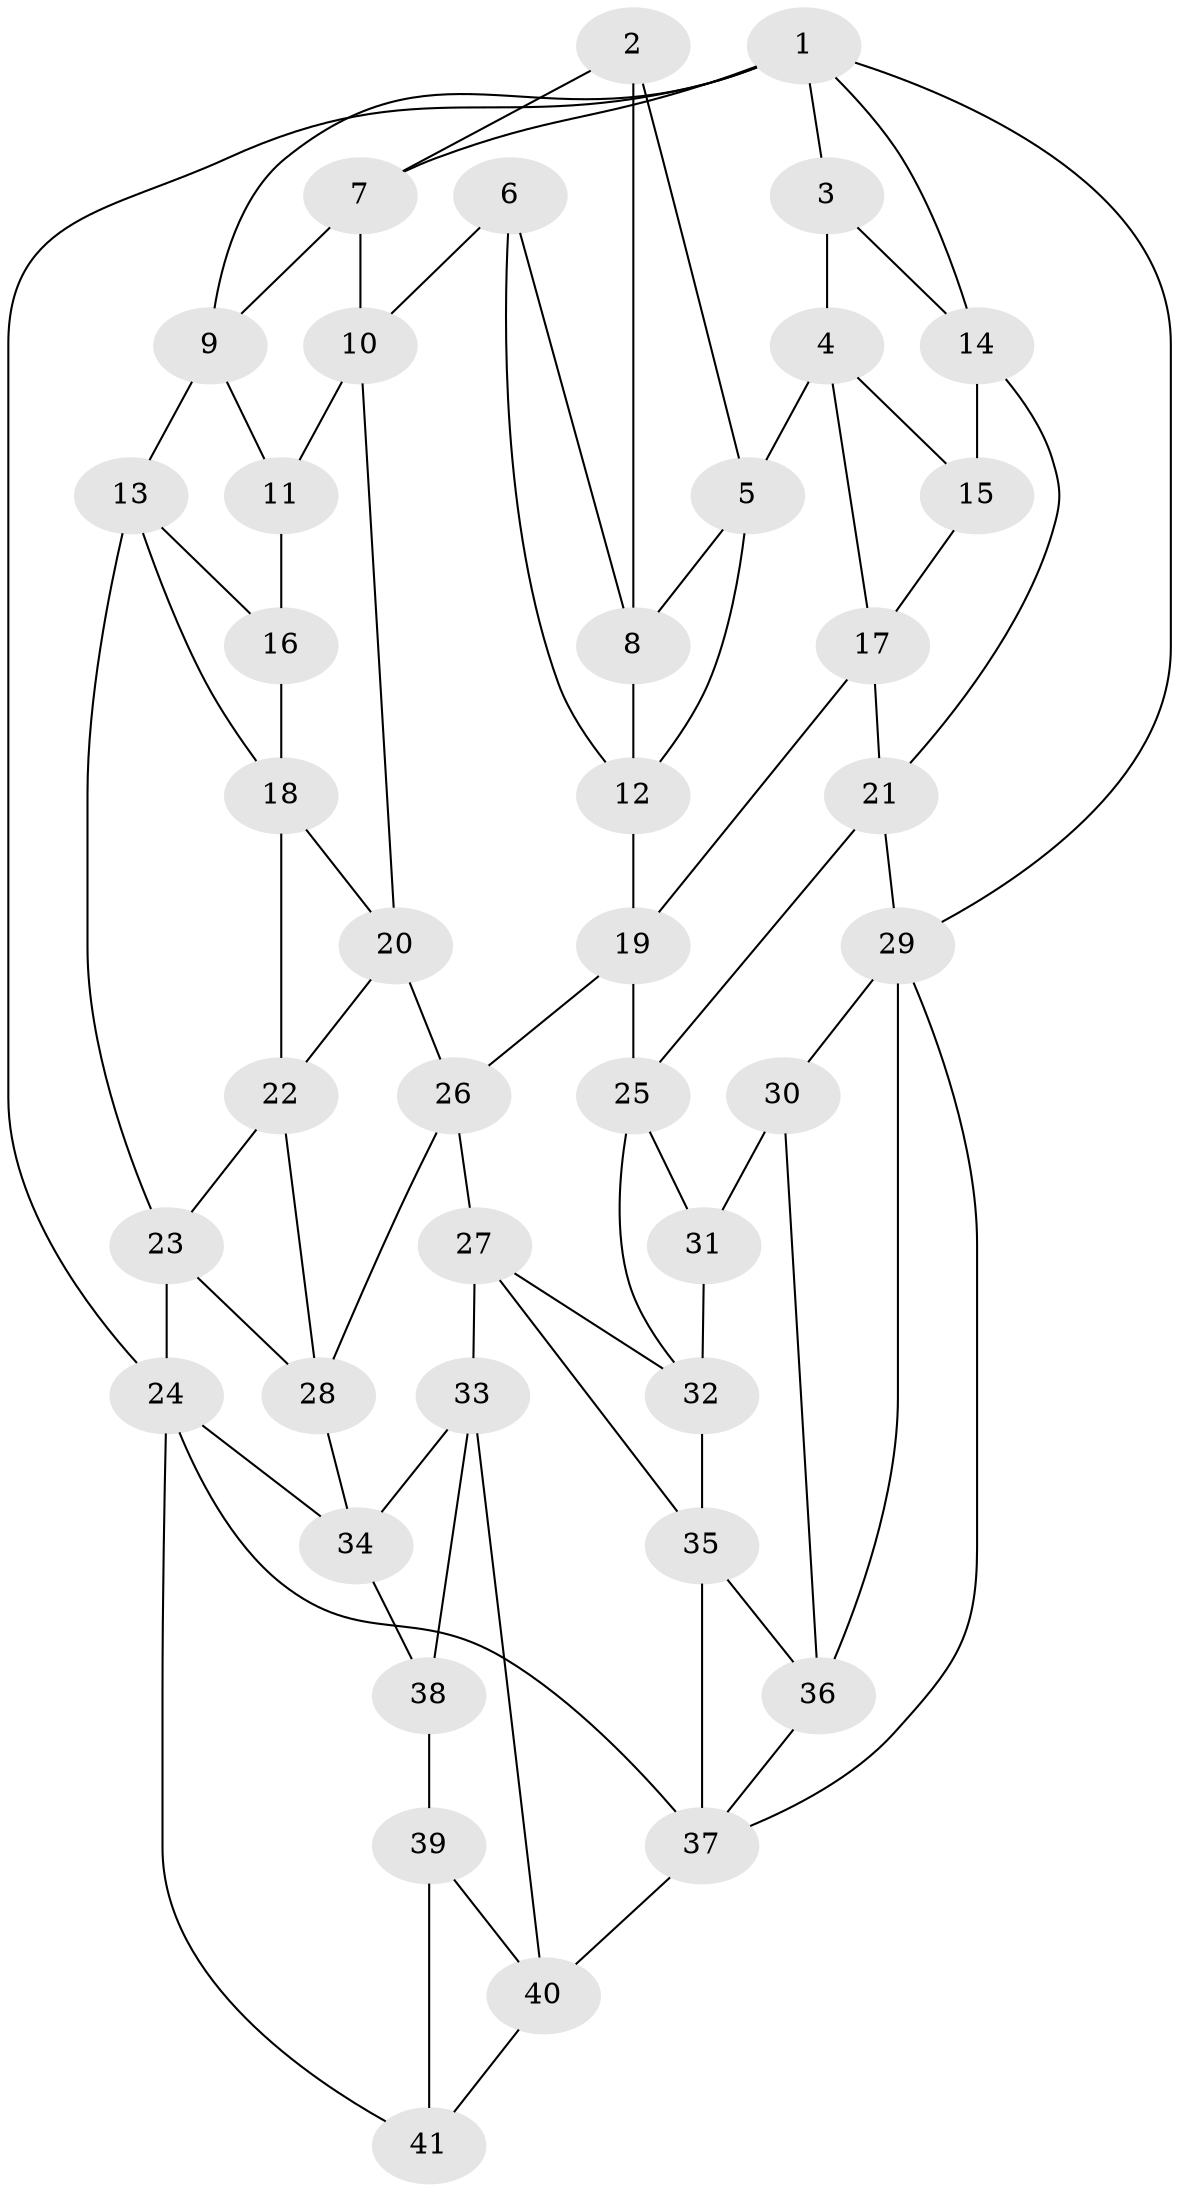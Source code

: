 // original degree distribution, {3: 0.02531645569620253, 5: 0.43037974683544306, 6: 0.25316455696202533, 4: 0.2911392405063291}
// Generated by graph-tools (version 1.1) at 2025/51/03/09/25 03:51:02]
// undirected, 41 vertices, 79 edges
graph export_dot {
graph [start="1"]
  node [color=gray90,style=filled];
  1;
  2;
  3;
  4;
  5;
  6;
  7;
  8;
  9;
  10;
  11;
  12;
  13;
  14;
  15;
  16;
  17;
  18;
  19;
  20;
  21;
  22;
  23;
  24;
  25;
  26;
  27;
  28;
  29;
  30;
  31;
  32;
  33;
  34;
  35;
  36;
  37;
  38;
  39;
  40;
  41;
  1 -- 3 [weight=1.0];
  1 -- 7 [weight=1.0];
  1 -- 9 [weight=1.0];
  1 -- 14 [weight=1.0];
  1 -- 24 [weight=1.0];
  1 -- 29 [weight=1.0];
  2 -- 5 [weight=1.0];
  2 -- 7 [weight=1.0];
  2 -- 8 [weight=1.0];
  3 -- 4 [weight=1.0];
  3 -- 14 [weight=1.0];
  4 -- 5 [weight=1.0];
  4 -- 15 [weight=1.0];
  4 -- 17 [weight=1.0];
  5 -- 8 [weight=1.0];
  5 -- 12 [weight=1.0];
  6 -- 8 [weight=1.0];
  6 -- 10 [weight=1.0];
  6 -- 12 [weight=1.0];
  7 -- 9 [weight=1.0];
  7 -- 10 [weight=1.0];
  8 -- 12 [weight=1.0];
  9 -- 11 [weight=1.0];
  9 -- 13 [weight=1.0];
  10 -- 11 [weight=1.0];
  10 -- 20 [weight=1.0];
  11 -- 16 [weight=2.0];
  12 -- 19 [weight=1.0];
  13 -- 16 [weight=1.0];
  13 -- 18 [weight=1.0];
  13 -- 23 [weight=1.0];
  14 -- 15 [weight=1.0];
  14 -- 21 [weight=1.0];
  15 -- 17 [weight=1.0];
  16 -- 18 [weight=1.0];
  17 -- 19 [weight=1.0];
  17 -- 21 [weight=1.0];
  18 -- 20 [weight=1.0];
  18 -- 22 [weight=1.0];
  19 -- 25 [weight=1.0];
  19 -- 26 [weight=1.0];
  20 -- 22 [weight=1.0];
  20 -- 26 [weight=1.0];
  21 -- 25 [weight=1.0];
  21 -- 29 [weight=1.0];
  22 -- 23 [weight=1.0];
  22 -- 28 [weight=1.0];
  23 -- 24 [weight=1.0];
  23 -- 28 [weight=1.0];
  24 -- 34 [weight=1.0];
  24 -- 37 [weight=1.0];
  24 -- 41 [weight=1.0];
  25 -- 31 [weight=1.0];
  25 -- 32 [weight=1.0];
  26 -- 27 [weight=1.0];
  26 -- 28 [weight=1.0];
  27 -- 32 [weight=1.0];
  27 -- 33 [weight=1.0];
  27 -- 35 [weight=1.0];
  28 -- 34 [weight=1.0];
  29 -- 30 [weight=1.0];
  29 -- 36 [weight=1.0];
  29 -- 37 [weight=1.0];
  30 -- 31 [weight=2.0];
  30 -- 36 [weight=1.0];
  31 -- 32 [weight=1.0];
  32 -- 35 [weight=1.0];
  33 -- 34 [weight=1.0];
  33 -- 38 [weight=1.0];
  33 -- 40 [weight=1.0];
  34 -- 38 [weight=1.0];
  35 -- 36 [weight=1.0];
  35 -- 37 [weight=1.0];
  36 -- 37 [weight=1.0];
  37 -- 40 [weight=1.0];
  38 -- 39 [weight=2.0];
  39 -- 40 [weight=1.0];
  39 -- 41 [weight=1.0];
  40 -- 41 [weight=1.0];
}
